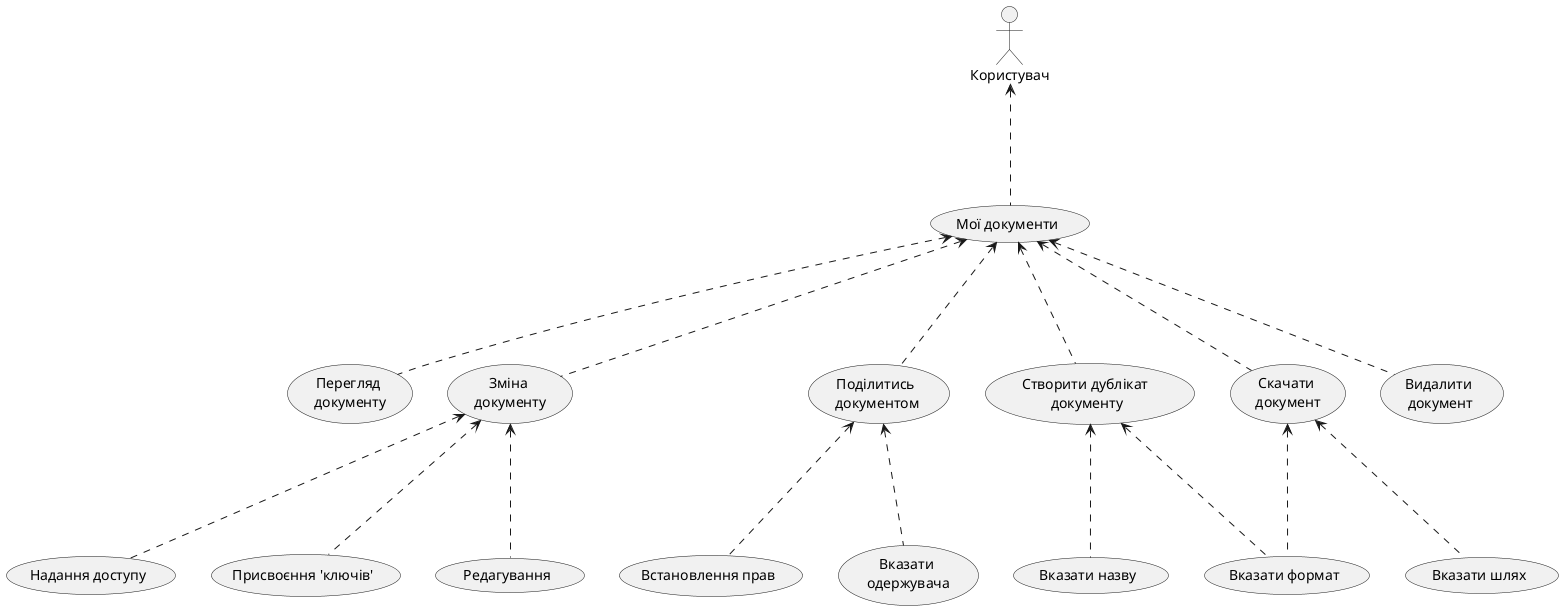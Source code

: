@startuml

:Користувач: as user

user<...(Мої документи)

(Мої документи)<...(Перегляд \nдокументу)

(Мої документи)<...(Зміна \nдокументу)
(Зміна \nдокументу)<...(Надання доступу)
(Зміна \nдокументу)<...(Присвоєння 'ключів')
(Зміна \nдокументу)<...(Редагування)

(Мої документи)<...(Поділитись \nдокументом)
(Поділитись \nдокументом)<...(Встановлення прав)
(Поділитись \nдокументом)<...(Вказати \nодержувача)

(Мої документи)<...(Створити дублікат \nдокументу)
(Створити дублікат \nдокументу)<...(Вказати назву)
(Створити дублікат \nдокументу)<...(Вказати формат)

(Мої документи)<...(Скачати \nдокумент)
(Скачати \nдокумент)<...(Вказати формат)
(Скачати \nдокумент)<...(Вказати шлях)

(Мої документи)<...(Видалити \nдокумент)

@endum
